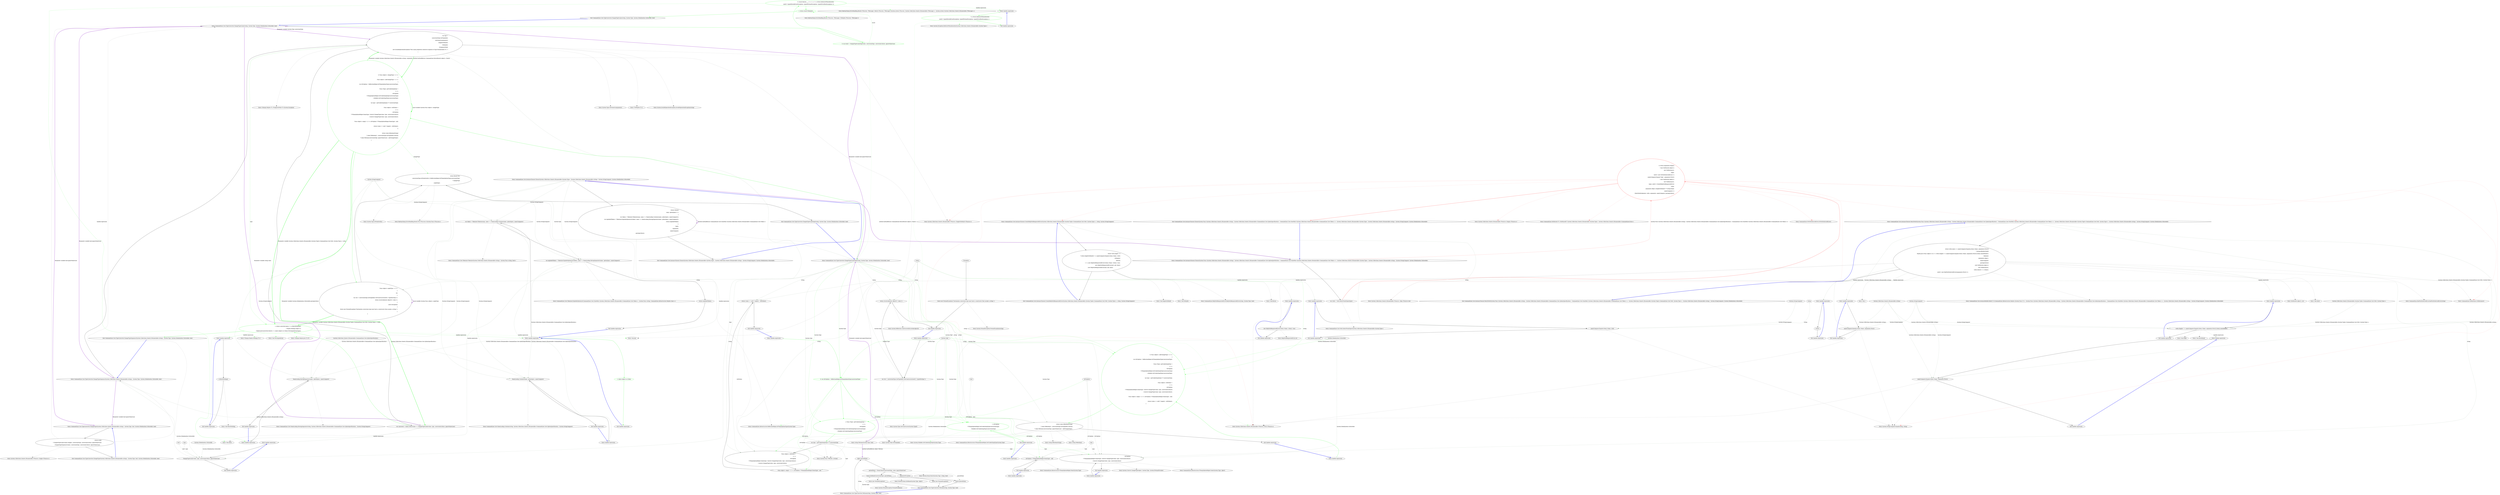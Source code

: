 digraph  {
n68 [label="System.StringComparer", span=""];
n69 [label="System.Collections.Generic.IEnumerable<CommandLine.Core.OptionSpecification>", span=""];
n70 [label="System.Collections.Generic.IEnumerable<string>", span=""];
n71 [label="System.StringComparer", span=""];
n72 [label="System.Collections.Generic.IEnumerable<System.Tuple<CommandLine.Core.Verb, System.Type>>", span=""];
n73 [label=string, span=""];
n74 [label="System.StringComparer", span=""];
n0 [cluster="CommandLine.Core.InstanceChooser.Choose(System.Collections.Generic.IEnumerable<System.Type>, System.Collections.Generic.IEnumerable<string>, System.StringComparer, System.Globalization.CultureInfo)", label="Entry CommandLine.Core.InstanceChooser.Choose(System.Collections.Generic.IEnumerable<System.Type>, System.Collections.Generic.IEnumerable<string>, System.StringComparer, System.Globalization.CultureInfo)", span="12-12"];
n1 [cluster="CommandLine.Core.InstanceChooser.Choose(System.Collections.Generic.IEnumerable<System.Type>, System.Collections.Generic.IEnumerable<string>, System.StringComparer, System.Globalization.CultureInfo)", label="return Choose(\r\n                (args, optionSpecs) =>\r\n                    {\r\n                        var tokens = Tokenizer.Tokenize(args, name => NameLookup.Contains(name, optionSpecs, nameComparer));\r\n                        var explodedTokens = Tokenizer.ExplodeOptionList(tokens, name => NameLookup.HavingSeparator(name, optionSpecs, nameComparer));\r\n                        return explodedTokens;\r\n                    },\r\n                types,\r\n                arguments,\r\n                nameComparer,\r\n                parsingCulture);", span="18-28"];
n5 [cluster="lambda expression", label="var tokens = Tokenizer.Tokenize(args, name => NameLookup.Contains(name, optionSpecs, nameComparer))", span="21-21"];
n12 [cluster="lambda expression", label="NameLookup.Contains(name, optionSpecs, nameComparer)", span="21-21"];
n6 [cluster="lambda expression", label="var explodedTokens = Tokenizer.ExplodeOptionList(tokens, name => NameLookup.HavingSeparator(name, optionSpecs, nameComparer))", span="22-22"];
n16 [cluster="lambda expression", label="NameLookup.HavingSeparator(name, optionSpecs, nameComparer)", span="22-22"];
n2 [cluster="CommandLine.Core.InstanceChooser.Choose(System.Collections.Generic.IEnumerable<System.Type>, System.Collections.Generic.IEnumerable<string>, System.StringComparer, System.Globalization.CultureInfo)", label="Exit CommandLine.Core.InstanceChooser.Choose(System.Collections.Generic.IEnumerable<System.Type>, System.Collections.Generic.IEnumerable<string>, System.StringComparer, System.Globalization.CultureInfo)", span="12-12"];
n3 [cluster="CommandLine.Core.InstanceChooser.Choose(System.Func<System.Collections.Generic.IEnumerable<string>, System.Collections.Generic.IEnumerable<CommandLine.Core.OptionSpecification>, CommandLine.Core.StatePair<System.Collections.Generic.IEnumerable<CommandLine.Core.Token>>>, System.Collections.Generic.IEnumerable<System.Type>, System.Collections.Generic.IEnumerable<string>, System.StringComparer, System.Globalization.CultureInfo)", label="Entry CommandLine.Core.InstanceChooser.Choose(System.Func<System.Collections.Generic.IEnumerable<string>, System.Collections.Generic.IEnumerable<CommandLine.Core.OptionSpecification>, CommandLine.Core.StatePair<System.Collections.Generic.IEnumerable<CommandLine.Core.Token>>>, System.Collections.Generic.IEnumerable<System.Type>, System.Collections.Generic.IEnumerable<string>, System.StringComparer, System.Globalization.CultureInfo)", span="31-31"];
n4 [cluster="lambda expression", label="Entry lambda expression", span="19-24"];
n9 [cluster="CommandLine.Core.Tokenizer.Tokenize(System.Collections.Generic.IEnumerable<string>, System.Func<string, bool>)", label="Entry CommandLine.Core.Tokenizer.Tokenize(System.Collections.Generic.IEnumerable<string>, System.Func<string, bool>)", span="11-11"];
n11 [cluster="lambda expression", label="Entry lambda expression", span="21-21"];
n7 [cluster="lambda expression", label="return explodedTokens;", span="23-23"];
n10 [cluster="CommandLine.Core.Tokenizer.ExplodeOptionList(CommandLine.Core.StatePair<System.Collections.Generic.IEnumerable<CommandLine.Core.Token>>, System.Func<string, CommandLine.Infrastructure.Maybe<char>>)", label="Entry CommandLine.Core.Tokenizer.ExplodeOptionList(CommandLine.Core.StatePair<System.Collections.Generic.IEnumerable<CommandLine.Core.Token>>, System.Func<string, CommandLine.Infrastructure.Maybe<char>>)", span="44-44"];
n15 [cluster="lambda expression", label="Entry lambda expression", span="22-22"];
n8 [cluster="lambda expression", label="Exit lambda expression", span="19-24"];
n13 [cluster="lambda expression", label="Exit lambda expression", span="21-21"];
n14 [cluster="CommandLine.Core.NameLookup.Contains(string, System.Collections.Generic.IEnumerable<CommandLine.Core.OptionSpecification>, System.StringComparer)", label="Entry CommandLine.Core.NameLookup.Contains(string, System.Collections.Generic.IEnumerable<CommandLine.Core.OptionSpecification>, System.StringComparer)", span="11-11"];
n17 [cluster="lambda expression", label="Exit lambda expression", span="22-22"];
n18 [cluster="CommandLine.Core.NameLookup.HavingSeparator(string, System.Collections.Generic.IEnumerable<CommandLine.Core.OptionSpecification>, System.StringComparer)", label="Entry CommandLine.Core.NameLookup.HavingSeparator(string, System.Collections.Generic.IEnumerable<CommandLine.Core.OptionSpecification>, System.StringComparer)", span="16-16"];
n19 [cluster="CommandLine.Core.InstanceChooser.Choose(System.Func<System.Collections.Generic.IEnumerable<string>, System.Collections.Generic.IEnumerable<CommandLine.Core.OptionSpecification>, CommandLine.Core.StatePair<System.Collections.Generic.IEnumerable<CommandLine.Core.Token>>>, System.Collections.Generic.IEnumerable<System.Type>, System.Collections.Generic.IEnumerable<string>, System.StringComparer, System.Globalization.CultureInfo)", label="var verbs = Verb.SelectFromTypes(types)", span="38-38"];
n20 [cluster="CommandLine.Core.InstanceChooser.Choose(System.Func<System.Collections.Generic.IEnumerable<string>, System.Collections.Generic.IEnumerable<CommandLine.Core.OptionSpecification>, CommandLine.Core.StatePair<System.Collections.Generic.IEnumerable<CommandLine.Core.Token>>>, System.Collections.Generic.IEnumerable<System.Type>, System.Collections.Generic.IEnumerable<string>, System.StringComparer, System.Globalization.CultureInfo)", color=red, community=1, label="0: return arguments.Empty()\r\n                ? new NotParsed<object>(\r\n                    new NullInstance(),\r\n                    types,\r\n                    new[] { new NoVerbSelectedError() })\r\n                : nameComparer.Equals(''help'', arguments.First())\r\n                   ? new NotParsed<object>(\r\n                       new NullInstance(),\r\n                       types, new[] { CreateHelpVerbRequestedError(\r\n                                        verbs,\r\n                                        arguments.Skip(1).SingleOrDefault() ?? string.Empty,\r\n                                        nameComparer) })\r\n                   : MatchVerb(tokenizer, verbs, arguments, nameComparer, parsingCulture);", span="40-52"];
n22 [cluster="CommandLine.Core.Verb.SelectFromTypes(System.Collections.Generic.IEnumerable<System.Type>)", label="Entry CommandLine.Core.Verb.SelectFromTypes(System.Collections.Generic.IEnumerable<System.Type>)", span="40-40"];
n21 [cluster="CommandLine.Core.InstanceChooser.Choose(System.Func<System.Collections.Generic.IEnumerable<string>, System.Collections.Generic.IEnumerable<CommandLine.Core.OptionSpecification>, CommandLine.Core.StatePair<System.Collections.Generic.IEnumerable<CommandLine.Core.Token>>>, System.Collections.Generic.IEnumerable<System.Type>, System.Collections.Generic.IEnumerable<string>, System.StringComparer, System.Globalization.CultureInfo)", label="Exit CommandLine.Core.InstanceChooser.Choose(System.Func<System.Collections.Generic.IEnumerable<string>, System.Collections.Generic.IEnumerable<CommandLine.Core.OptionSpecification>, CommandLine.Core.StatePair<System.Collections.Generic.IEnumerable<CommandLine.Core.Token>>>, System.Collections.Generic.IEnumerable<System.Type>, System.Collections.Generic.IEnumerable<string>, System.StringComparer, System.Globalization.CultureInfo)", span="31-31"];
n23 [cluster="System.Collections.Generic.IEnumerable<TSource>.Empty<TSource>()", label="Entry System.Collections.Generic.IEnumerable<TSource>.Empty<TSource>()", span="62-62"];
n24 [cluster="CommandLine.NotParsed<T>.NotParsed(T, System.Collections.Generic.IEnumerable<System.Type>, System.Collections.Generic.IEnumerable<CommandLine.Error>)", label="Entry CommandLine.NotParsed<T>.NotParsed(T, System.Collections.Generic.IEnumerable<System.Type>, System.Collections.Generic.IEnumerable<CommandLine.Error>)", span="136-136"];
n25 [cluster="CommandLine.NullInstance.NullInstance()", label="Entry CommandLine.NullInstance.NullInstance()", span="9-9"];
n26 [cluster="CommandLine.NoVerbSelectedError.NoVerbSelectedError()", label="Entry CommandLine.NoVerbSelectedError.NoVerbSelectedError()", span="410-410"];
n27 [cluster="System.Collections.Generic.IEnumerable<TSource>.First<TSource>()", label="Entry System.Collections.Generic.IEnumerable<TSource>.First<TSource>()", span="0-0"];
n28 [cluster="System.StringComparer.Equals(string, string)", label="Entry System.StringComparer.Equals(string, string)", span="0-0"];
n29 [cluster="System.Collections.Generic.IEnumerable<TSource>.Skip<TSource>(int)", label="Entry System.Collections.Generic.IEnumerable<TSource>.Skip<TSource>(int)", span="0-0"];
n30 [cluster="System.Collections.Generic.IEnumerable<TSource>.SingleOrDefault<TSource>()", label="Entry System.Collections.Generic.IEnumerable<TSource>.SingleOrDefault<TSource>()", span="0-0"];
n31 [cluster="CommandLine.Core.InstanceChooser.CreateHelpVerbRequestedError(System.Collections.Generic.IEnumerable<System.Tuple<CommandLine.Core.Verb, System.Type>>, string, System.StringComparer)", label="Entry CommandLine.Core.InstanceChooser.CreateHelpVerbRequestedError(System.Collections.Generic.IEnumerable<System.Tuple<CommandLine.Core.Verb, System.Type>>, string, System.StringComparer)", span="75-75"];
n32 [cluster="CommandLine.Core.InstanceChooser.MatchVerb(System.Func<System.Collections.Generic.IEnumerable<string>, System.Collections.Generic.IEnumerable<CommandLine.Core.OptionSpecification>, CommandLine.Core.StatePair<System.Collections.Generic.IEnumerable<CommandLine.Core.Token>>>, System.Collections.Generic.IEnumerable<System.Tuple<CommandLine.Core.Verb, System.Type>>, System.Collections.Generic.IEnumerable<string>, System.StringComparer, System.Globalization.CultureInfo)", label="Entry CommandLine.Core.InstanceChooser.MatchVerb(System.Func<System.Collections.Generic.IEnumerable<string>, System.Collections.Generic.IEnumerable<CommandLine.Core.OptionSpecification>, CommandLine.Core.StatePair<System.Collections.Generic.IEnumerable<CommandLine.Core.Token>>>, System.Collections.Generic.IEnumerable<System.Tuple<CommandLine.Core.Verb, System.Type>>, System.Collections.Generic.IEnumerable<string>, System.StringComparer, System.Globalization.CultureInfo)", span="55-55"];
n33 [cluster="CommandLine.Core.InstanceChooser.MatchVerb(System.Func<System.Collections.Generic.IEnumerable<string>, System.Collections.Generic.IEnumerable<CommandLine.Core.OptionSpecification>, CommandLine.Core.StatePair<System.Collections.Generic.IEnumerable<CommandLine.Core.Token>>>, System.Collections.Generic.IEnumerable<System.Tuple<CommandLine.Core.Verb, System.Type>>, System.Collections.Generic.IEnumerable<string>, System.StringComparer, System.Globalization.CultureInfo)", label="return verbs.Any(a => nameComparer.Equals(a.Item1.Name, arguments.First()))\r\n                ? InstanceBuilder.Build(\r\n                    Maybe.Just<Func<object>>(() => verbs.Single(v => nameComparer.Equals(v.Item1.Name, arguments.First())).Item2.AutoDefault()),\r\n                    tokenizer,\r\n                    arguments.Skip(1),\r\n                    nameComparer,\r\n                    parsingCulture)\r\n                : new NotParsed<object>(\r\n                    new NullInstance(),\r\n                    verbs.Select(v => v.Item2),\r\n                    new[] { new BadVerbSelectedError(arguments.First()) });", span="62-72"];
n42 [cluster="lambda expression", label="nameComparer.Equals(a.Item1.Name, arguments.First())", span="62-62"];
n45 [cluster="lambda expression", label="verbs.Single(v => nameComparer.Equals(v.Item1.Name, arguments.First())).Item2.AutoDefault()", span="64-64"];
n50 [cluster="lambda expression", label="nameComparer.Equals(v.Item1.Name, arguments.First())", span="64-64"];
n34 [cluster="CommandLine.Core.InstanceChooser.MatchVerb(System.Func<System.Collections.Generic.IEnumerable<string>, System.Collections.Generic.IEnumerable<CommandLine.Core.OptionSpecification>, CommandLine.Core.StatePair<System.Collections.Generic.IEnumerable<CommandLine.Core.Token>>>, System.Collections.Generic.IEnumerable<System.Tuple<CommandLine.Core.Verb, System.Type>>, System.Collections.Generic.IEnumerable<string>, System.StringComparer, System.Globalization.CultureInfo)", label="Exit CommandLine.Core.InstanceChooser.MatchVerb(System.Func<System.Collections.Generic.IEnumerable<string>, System.Collections.Generic.IEnumerable<CommandLine.Core.OptionSpecification>, CommandLine.Core.StatePair<System.Collections.Generic.IEnumerable<CommandLine.Core.Token>>>, System.Collections.Generic.IEnumerable<System.Tuple<CommandLine.Core.Verb, System.Type>>, System.Collections.Generic.IEnumerable<string>, System.StringComparer, System.Globalization.CultureInfo)", span="55-55"];
n35 [cluster="Unk.Any", label="Entry Unk.Any", span=""];
n36 [cluster="Unk.>", label="Entry Unk.>", span=""];
n37 [cluster="CommandLine.Core.InstanceBuilder.Build<T>(CommandLine.Infrastructure.Maybe<System.Func<T>>, System.Func<System.Collections.Generic.IEnumerable<string>, System.Collections.Generic.IEnumerable<CommandLine.Core.OptionSpecification>, CommandLine.Core.StatePair<System.Collections.Generic.IEnumerable<CommandLine.Core.Token>>>, System.Collections.Generic.IEnumerable<string>, System.StringComparer, System.Globalization.CultureInfo)", label="Entry CommandLine.Core.InstanceBuilder.Build<T>(CommandLine.Infrastructure.Maybe<System.Func<T>>, System.Func<System.Collections.Generic.IEnumerable<string>, System.Collections.Generic.IEnumerable<CommandLine.Core.OptionSpecification>, CommandLine.Core.StatePair<System.Collections.Generic.IEnumerable<CommandLine.Core.Token>>>, System.Collections.Generic.IEnumerable<string>, System.StringComparer, System.Globalization.CultureInfo)", span="34-34"];
n38 [cluster="NotParsed<object>.cstr", label="Entry NotParsed<object>.cstr", span=""];
n39 [cluster="Unk.Select", label="Entry Unk.Select", span=""];
n40 [cluster="CommandLine.BadVerbSelectedError.BadVerbSelectedError(string)", label="Entry CommandLine.BadVerbSelectedError.BadVerbSelectedError(string)", span="346-346"];
n41 [cluster="lambda expression", label="Entry lambda expression", span="62-62"];
n44 [cluster="lambda expression", label="Entry lambda expression", span="64-64"];
n52 [cluster="lambda expression", label="Entry lambda expression", span="71-71"];
n43 [cluster="lambda expression", label="Exit lambda expression", span="62-62"];
n46 [cluster="lambda expression", label="Exit lambda expression", span="64-64"];
n47 [cluster="Unk.Single", label="Entry Unk.Single", span=""];
n48 [cluster="Unk.AutoDefault", label="Entry Unk.AutoDefault", span=""];
n49 [cluster="lambda expression", label="Entry lambda expression", span="64-64"];
n51 [cluster="lambda expression", label="Exit lambda expression", span="64-64"];
n53 [cluster="lambda expression", label="v.Item2", span="71-71"];
n54 [cluster="lambda expression", label="Exit lambda expression", span="71-71"];
n55 [cluster="CommandLine.Core.InstanceChooser.CreateHelpVerbRequestedError(System.Collections.Generic.IEnumerable<System.Tuple<CommandLine.Core.Verb, System.Type>>, string, System.StringComparer)", label="return verb.Length > 0\r\n                      ? verbs.SingleOrDefault(v => nameComparer.Equals(v.Item1.Name, verb))\r\n                             .ToMaybe()\r\n                             .Return(\r\n                                 v => new HelpVerbRequestedError(v.Item1.Name, v.Item2, true),\r\n                                 new HelpVerbRequestedError(null, null, false))\r\n                      : new HelpVerbRequestedError(null, null, false);", span="80-86"];
n62 [cluster="lambda expression", label="nameComparer.Equals(v.Item1.Name, verb)", span="81-81"];
n56 [cluster="CommandLine.Core.InstanceChooser.CreateHelpVerbRequestedError(System.Collections.Generic.IEnumerable<System.Tuple<CommandLine.Core.Verb, System.Type>>, string, System.StringComparer)", label="Exit CommandLine.Core.InstanceChooser.CreateHelpVerbRequestedError(System.Collections.Generic.IEnumerable<System.Tuple<CommandLine.Core.Verb, System.Type>>, string, System.StringComparer)", span="75-75"];
n57 [cluster="Unk.SingleOrDefault", label="Entry Unk.SingleOrDefault", span=""];
n58 [cluster="Unk.ToMaybe", label="Entry Unk.ToMaybe", span=""];
n59 [cluster="CommandLine.HelpVerbRequestedError.HelpVerbRequestedError(string, System.Type, bool)", label="Entry CommandLine.HelpVerbRequestedError.HelpVerbRequestedError(string, System.Type, bool)", span="372-372"];
n60 [cluster="Unk.Return", label="Entry Unk.Return", span=""];
n61 [cluster="lambda expression", label="Entry lambda expression", span="81-81"];
n64 [cluster="lambda expression", label="Entry lambda expression", span="84-84"];
n63 [cluster="lambda expression", label="Exit lambda expression", span="81-81"];
n65 [cluster="lambda expression", label="new HelpVerbRequestedError(v.Item1.Name, v.Item2, true)", span="84-84"];
n66 [cluster="lambda expression", label="Exit lambda expression", span="84-84"];
n67 [cluster="HelpVerbRequestedError.cstr", label="Entry HelpVerbRequestedError.cstr", span=""];
d8 [cluster="CommandLine.Core.TypeConverter.ChangeTypeSequence(System.Collections.Generic.IEnumerable<string>, System.Type, System.Globalization.CultureInfo, bool)", color=green, community=0, label="1: return converted.Any(a => a.MatchNothing())\r\n                ? Maybe.Nothing<object>()\r\n                : Maybe.Just(converted.Select(c => ((Just<object>)c).Value).ToUntypedArray(type));", span="38-40"];
d6 [cluster="CommandLine.Core.TypeConverter.ChangeTypeSequence(System.Collections.Generic.IEnumerable<string>, System.Type, System.Globalization.CultureInfo, bool)", label="var type =\r\n                conversionType.GetTypeInfo()\r\n                              .GetGenericArguments()\r\n                              .SingleOrDefault()\r\n                              .ToMaybe()\r\n                              .FromJustOrFail(\r\n                                  new InvalidOperationException(''Non scalar properties should be sequence of type IEnumerable<T>.'')\r\n                    )", span="27-34"];
d7 [cluster="CommandLine.Core.TypeConverter.ChangeTypeSequence(System.Collections.Generic.IEnumerable<string>, System.Type, System.Globalization.CultureInfo, bool)", label="var converted = values.Select(value => ChangeTypeScalar(value, type, conversionCulture, ignoreValueCase))", span="36-36"];
d45 [cluster="CommandLine.Core.TypeConverter.ChangeTypeScalarImpl(string, System.Type, System.Globalization.CultureInfo, bool)", color=green, community=0, label="0: Func<object> changeType = () =>\r\n            {\r\n                Func<object> safeChangeType = () =>\r\n                {\r\n                    var isFsOption = ReflectionHelper.IsFSharpOptionType(conversionType);\r\n\r\n                    Func<Type> getUnderlyingType =\r\n                        () =>\r\n                            isFsOption\r\n                                ? FSharpOptionHelper.GetUnderlyingType(conversionType)\r\n                                : Nullable.GetUnderlyingType(conversionType);\r\n\r\n                    var type = getUnderlyingType() ?? conversionType;\r\n\r\n                    Func<object> withValue =\r\n                        () =>\r\n                            isFsOption\r\n                                ? FSharpOptionHelper.Some(type, Convert.ChangeType(value, type, conversionCulture))\r\n                                : Convert.ChangeType(value, type, conversionCulture);\r\n\r\n                    Func<object> empty = () => isFsOption ? FSharpOptionHelper.None(type) : null;\r\n\r\n                    return (value == null) ? empty() : withValue();\r\n                };\r\n\r\n                return value.IsBooleanString()\r\n                    ? value.ToBoolean() : conversionType.GetTypeInfo().IsEnum\r\n                        ? value.ToEnum(conversionType, ignoreValueCase) : safeChangeType();\r\n            }", span="53-81"];
d46 [cluster="CommandLine.Core.TypeConverter.ChangeTypeScalarImpl(string, System.Type, System.Globalization.CultureInfo, bool)", label="Func<object> makeType = () =>\r\n            {\r\n                try\r\n                {\r\n                    var ctor = conversionType.GetTypeInfo().GetConstructor(new[] { typeof(string) });\r\n                    return ctor.Invoke(new object[] { value });\r\n                }\r\n                catch (Exception)\r\n                {\r\n                    throw new FormatException(''Destination conversion type must have a constructor that accepts a string.'');\r\n                }\r\n            }", span="83-94"];
d9 [cluster="CommandLine.Core.TypeConverter.ChangeTypeSequence(System.Collections.Generic.IEnumerable<string>, System.Type, System.Globalization.CultureInfo, bool)", label="Exit CommandLine.Core.TypeConverter.ChangeTypeSequence(System.Collections.Generic.IEnumerable<string>, System.Type, System.Globalization.CultureInfo, bool)", span="25-25"];
d18 [cluster="CSharpx.Maybe.Nothing<T>()", label="Entry CSharpx.Maybe.Nothing<T>()", span="116-116"];
d16 [cluster="Unk.Select", label="Entry Unk.Select", span=""];
d19 [cluster="Unk.ToUntypedArray", label="Entry Unk.ToUntypedArray", span=""];
d20 [cluster="CSharpx.Maybe.Just<T>(T)", label="Entry CSharpx.Maybe.Just<T>(T)", span="124-124"];
d24 [cluster="lambda expression", label="Entry lambda expression", span="38-38"];
d29 [cluster="lambda expression", color=green, community=0, label="1: ((Just<object>)c).Value", span="40-40"];
d30 [cluster="lambda expression", label="Exit lambda expression", span="40-40"];
d31 [cluster="CommandLine.Core.TypeConverter.ChangeTypeScalar(string, System.Type, System.Globalization.CultureInfo, bool)", color=green, community=0, label="0: var result = ChangeTypeScalarImpl(value, conversionType, conversionCulture, ignoreValueCase)", span="45-45"];
d4 [cluster="CommandLine.Core.TypeConverter.ChangeTypeScalar(string, System.Type, System.Globalization.CultureInfo, bool)", label="Entry CommandLine.Core.TypeConverter.ChangeTypeScalar(string, System.Type, System.Globalization.CultureInfo, bool)", span="43-43"];
d32 [cluster="CommandLine.Core.TypeConverter.ChangeTypeScalar(string, System.Type, System.Globalization.CultureInfo, bool)", color=green, community=0, label="0: result.Match((_,__) => { }, e => e.First().RethrowWhenAbsentIn(\r\n                new[] { typeof(InvalidCastException), typeof(FormatException), typeof(OverflowException) }))", span="46-47"];
d35 [cluster="CommandLine.Core.TypeConverter.ChangeTypeScalarImpl(string, System.Type, System.Globalization.CultureInfo, bool)", label="Entry CommandLine.Core.TypeConverter.ChangeTypeScalarImpl(string, System.Type, System.Globalization.CultureInfo, bool)", span="51-51"];
d33 [cluster="CommandLine.Core.TypeConverter.ChangeTypeScalar(string, System.Type, System.Globalization.CultureInfo, bool)", color=green, community=0, label="1: return result.ToMaybe();", span="48-48"];
d36 [cluster="RailwaySharp.ErrorHandling.Result<TSuccess, TMessage>.Match<TSuccess, TMessage>(System.Action<TSuccess, System.Collections.Generic.IEnumerable<TMessage>>, System.Action<System.Collections.Generic.IEnumerable<TMessage>>)", label="Entry RailwaySharp.ErrorHandling.Result<TSuccess, TMessage>.Match<TSuccess, TMessage>(System.Action<TSuccess, System.Collections.Generic.IEnumerable<TMessage>>, System.Action<System.Collections.Generic.IEnumerable<TMessage>>)", span="495-495"];
d40 [cluster="lambda expression", label="Entry lambda expression", span="46-47"];
d34 [cluster="CommandLine.Core.TypeConverter.ChangeTypeScalar(string, System.Type, System.Globalization.CultureInfo, bool)", label="Exit CommandLine.Core.TypeConverter.ChangeTypeScalar(string, System.Type, System.Globalization.CultureInfo, bool)", span="43-43"];
d37 [cluster="RailwaySharp.ErrorHandling.Result<TSuccess, TMessage>.ToMaybe<TSuccess, TMessage>()", label="Entry RailwaySharp.ErrorHandling.Result<TSuccess, TMessage>.ToMaybe<TSuccess, TMessage>()", span="25-25"];
d41 [cluster="lambda expression", color=green, community=0, label="0: e.First().RethrowWhenAbsentIn(\r\n                new[] { typeof(InvalidCastException), typeof(FormatException), typeof(OverflowException) })", span="46-47"];
d42 [cluster="lambda expression", label="Exit lambda expression", span="46-47"];
d44 [cluster="System.Exception.RethrowWhenAbsentIn(System.Collections.Generic.IEnumerable<System.Type>)", label="Entry System.Exception.RethrowWhenAbsentIn(System.Collections.Generic.IEnumerable<System.Type>)", span="11-11"];
d47 [cluster="CommandLine.Core.TypeConverter.ChangeTypeScalarImpl(string, System.Type, System.Globalization.CultureInfo, bool)", label="return Result.Try(\r\n                conversionType.IsPrimitiveEx() || ReflectionHelper.IsFSharpOptionType(conversionType)\r\n                    ? changeType\r\n                    : makeType);", span="96-99"];
d53 [cluster="lambda expression", color=green, community=0, label="0: Func<object> safeChangeType = () =>\r\n                {\r\n                    var isFsOption = ReflectionHelper.IsFSharpOptionType(conversionType);\r\n\r\n                    Func<Type> getUnderlyingType =\r\n                        () =>\r\n                            isFsOption\r\n                                ? FSharpOptionHelper.GetUnderlyingType(conversionType)\r\n                                : Nullable.GetUnderlyingType(conversionType);\r\n\r\n                    var type = getUnderlyingType() ?? conversionType;\r\n\r\n                    Func<object> withValue =\r\n                        () =>\r\n                            isFsOption\r\n                                ? FSharpOptionHelper.Some(type, Convert.ChangeType(value, type, conversionCulture))\r\n                                : Convert.ChangeType(value, type, conversionCulture);\r\n\r\n                    Func<object> empty = () => isFsOption ? FSharpOptionHelper.None(type) : null;\r\n\r\n                    return (value == null) ? empty() : withValue();\r\n                }", span="55-76"];
d106 [label=string, span=""];
d107 [label="System.Type", span=""];
d108 [label="System.Globalization.CultureInfo", span=""];
d52 [cluster="lambda expression", label="Entry lambda expression", span="53-81"];
d54 [cluster="lambda expression", label="return value.IsBooleanString()\r\n                    ? value.ToBoolean() : conversionType.GetTypeInfo().IsEnum\r\n                        ? value.ToEnum(conversionType, ignoreValueCase) : safeChangeType();", span="78-80"];
d61 [cluster="lambda expression", color=green, community=0, label="0: var isFsOption = ReflectionHelper.IsFSharpOptionType(conversionType)", span="57-57"];
d60 [cluster="lambda expression", label="Entry lambda expression", span="55-76"];
d62 [cluster="lambda expression", color=green, community=0, label="1: Func<Type> getUnderlyingType =\r\n                        () =>\r\n                            isFsOption\r\n                                ? FSharpOptionHelper.GetUnderlyingType(conversionType)\r\n                                : Nullable.GetUnderlyingType(conversionType)", span="59-63"];
d50 [cluster="CommandLine.Infrastructure.ReflectionHelper.IsFSharpOptionType(System.Type)", label="Entry CommandLine.Infrastructure.ReflectionHelper.IsFSharpOptionType(System.Type)", span="40-40"];
d69 [cluster="lambda expression", color=green, community=0, label="1: isFsOption\r\n                                ? FSharpOptionHelper.GetUnderlyingType(conversionType)\r\n                                : Nullable.GetUnderlyingType(conversionType)", span="61-63"];
d64 [cluster="lambda expression", label="Func<object> withValue =\r\n                        () =>\r\n                            isFsOption\r\n                                ? FSharpOptionHelper.Some(type, Convert.ChangeType(value, type, conversionCulture))\r\n                                : Convert.ChangeType(value, type, conversionCulture)", span="67-71"];
d74 [cluster="lambda expression", label="isFsOption\r\n                                ? FSharpOptionHelper.Some(type, Convert.ChangeType(value, type, conversionCulture))\r\n                                : Convert.ChangeType(value, type, conversionCulture)", span="69-71"];
d65 [cluster="lambda expression", label="Func<object> empty = () => isFsOption ? FSharpOptionHelper.None(type) : null", span="73-73"];
d79 [cluster="lambda expression", label="isFsOption ? FSharpOptionHelper.None(type) : null", span="73-73"];
d63 [cluster="lambda expression", label="var type = getUnderlyingType() ?? conversionType", span="65-65"];
d110 [label=isFsOption, span=""];
d68 [cluster="lambda expression", label="Entry lambda expression", span="60-63"];
d70 [cluster="lambda expression", label="Exit lambda expression", span="60-63"];
d71 [cluster="CommandLine.Infrastructure.FSharpOptionHelper.GetUnderlyingType(System.Type)", label="Entry CommandLine.Infrastructure.FSharpOptionHelper.GetUnderlyingType(System.Type)", span="11-11"];
d72 [cluster="System.Nullable.GetUnderlyingType(System.Type)", label="Entry System.Nullable.GetUnderlyingType(System.Type)", span="0-0"];
d5 [cluster="CommandLine.Core.TypeConverter.ChangeTypeSequence(System.Collections.Generic.IEnumerable<string>, System.Type, System.Globalization.CultureInfo, bool)", label="Entry CommandLine.Core.TypeConverter.ChangeTypeSequence(System.Collections.Generic.IEnumerable<string>, System.Type, System.Globalization.CultureInfo, bool)", span="25-25"];
d10 [cluster="System.Type.GetTypeInfo()", label="Entry System.Type.GetTypeInfo()", span="245-245"];
d11 [cluster="System.Type.GetGenericArguments()", label="Entry System.Type.GetGenericArguments()", span="0-0"];
d13 [cluster="T.ToMaybe<T>()", label="Entry T.ToMaybe<T>()", span="249-249"];
d14 [cluster="System.InvalidOperationException.InvalidOperationException(string)", label="Entry System.InvalidOperationException.InvalidOperationException(string)", span="0-0"];
d15 [cluster="CSharpx.Maybe<T>.FromJustOrFail<T>(System.Exception)", label="Entry CSharpx.Maybe<T>.FromJustOrFail<T>(System.Exception)", span="355-355"];
d22 [cluster="lambda expression", label="ChangeTypeScalar(value, type, conversionCulture, ignoreValueCase)", span="36-36"];
d21 [cluster="lambda expression", label="Entry lambda expression", span="36-36"];
d26 [cluster="lambda expression", label="Exit lambda expression", span="38-38"];
d25 [cluster="lambda expression", label="a.MatchNothing()", span="38-38"];
d1 [cluster="CommandLine.Core.TypeConverter.ChangeType(System.Collections.Generic.IEnumerable<string>, System.Type, bool, System.Globalization.CultureInfo, bool)", label="return scalar\r\n                ? ChangeTypeScalar(values.Single(), conversionType, conversionCulture, ignoreValueCase)\r\n                : ChangeTypeSequence(values, conversionType, conversionCulture, ignoreValueCase);", span="20-22"];
d0 [cluster="CommandLine.Core.TypeConverter.ChangeType(System.Collections.Generic.IEnumerable<string>, System.Type, bool, System.Globalization.CultureInfo, bool)", label="Entry CommandLine.Core.TypeConverter.ChangeType(System.Collections.Generic.IEnumerable<string>, System.Type, bool, System.Globalization.CultureInfo, bool)", span="18-18"];
d48 [cluster="CommandLine.Core.TypeConverter.ChangeTypeScalarImpl(string, System.Type, System.Globalization.CultureInfo, bool)", label="Exit CommandLine.Core.TypeConverter.ChangeTypeScalarImpl(string, System.Type, System.Globalization.CultureInfo, bool)", span="51-51"];
d58 [cluster="string.ToEnum(System.Type, bool)", label="Entry string.ToEnum(System.Type, bool)", span="102-102"];
d66 [cluster="lambda expression", label="return (value == null) ? empty() : withValue();", span="75-75"];
d83 [cluster="lambda expression", label="var ctor = conversionType.GetTypeInfo().GetConstructor(new[] { typeof(string) })", span="87-87"];
d84 [cluster="lambda expression", label="return ctor.Invoke(new object[] { value });", span="88-88"];
d49 [cluster="System.Type.IsPrimitiveEx()", label="Entry System.Type.IsPrimitiveEx()", span="228-228"];
d51 [cluster="RailwaySharp.ErrorHandling.Result.Try<TSuccess>(System.Func<TSuccess>)", label="Entry RailwaySharp.ErrorHandling.Result.Try<TSuccess>(System.Func<TSuccess>)", span="210-210"];
d55 [cluster="lambda expression", label="Exit lambda expression", span="53-81"];
d109 [label=bool, span=""];
d56 [cluster="string.IsBooleanString()", label="Entry string.IsBooleanString()", span="65-65"];
d57 [cluster="string.ToBoolean()", label="Entry string.ToBoolean()", span="71-71"];
d59 [cluster="System.Func<TResult>.Invoke()", label="Entry System.Func<TResult>.Invoke()", span="0-0"];
d67 [cluster="lambda expression", label="Exit lambda expression", span="55-76"];
d111 [label=type, span=""];
d73 [cluster="lambda expression", label="Entry lambda expression", span="68-71"];
d75 [cluster="lambda expression", label="Exit lambda expression", span="68-71"];
d76 [cluster="System.Convert.ChangeType(object, System.Type, System.IFormatProvider)", label="Entry System.Convert.ChangeType(object, System.Type, System.IFormatProvider)", span="0-0"];
d77 [cluster="CommandLine.Infrastructure.FSharpOptionHelper.Some(System.Type, object)", label="Entry CommandLine.Infrastructure.FSharpOptionHelper.Some(System.Type, object)", span="20-20"];
d78 [cluster="lambda expression", label="Entry lambda expression", span="73-73"];
d80 [cluster="lambda expression", label="Exit lambda expression", span="73-73"];
d81 [cluster="CommandLine.Infrastructure.FSharpOptionHelper.None(System.Type)", label="Entry CommandLine.Infrastructure.FSharpOptionHelper.None(System.Type)", span="28-28"];
d103 [label="System.Globalization.CultureInfo", span=""];
d104 [label=bool, span=""];
d105 [label=type, span=""];
d23 [cluster="lambda expression", label="Exit lambda expression", span="36-36"];
d27 [cluster="Unk.MatchNothing", label="Entry Unk.MatchNothing", span=""];
d2 [cluster="CommandLine.Core.TypeConverter.ChangeType(System.Collections.Generic.IEnumerable<string>, System.Type, bool, System.Globalization.CultureInfo, bool)", label="Exit CommandLine.Core.TypeConverter.ChangeType(System.Collections.Generic.IEnumerable<string>, System.Type, bool, System.Globalization.CultureInfo, bool)", span="18-18"];
d3 [cluster="System.Collections.Generic.IEnumerable<TSource>.Single<TSource>()", label="Entry System.Collections.Generic.IEnumerable<TSource>.Single<TSource>()", span="0-0"];
d92 [cluster="CommandLine.Core.TypeConverter.ToEnum(string, System.Type, bool)", label="object parsedValue", span="104-104"];
d82 [cluster="lambda expression", label="Entry lambda expression", span="83-94"];
d88 [cluster="System.Type.GetConstructor(System.Type[])", label="Entry System.Type.GetConstructor(System.Type[])", span="0-0"];
d87 [cluster="lambda expression", label="Exit lambda expression", span="83-94"];
d89 [cluster="System.Reflection.ConstructorInfo.Invoke(object[])", label="Entry System.Reflection.ConstructorInfo.Invoke(object[])", span="0-0"];
d91 [cluster="CommandLine.Core.TypeConverter.ToEnum(string, System.Type, bool)", label="Entry CommandLine.Core.TypeConverter.ToEnum(string, System.Type, bool)", span="102-102"];
d93 [cluster="CommandLine.Core.TypeConverter.ToEnum(string, System.Type, bool)", label="parsedValue = Enum.Parse(conversionType, value, ignoreValueCase)", span="107-107"];
d86 [cluster="lambda expression", label="throw new FormatException(''Destination conversion type must have a constructor that accepts a string.'');", span="92-92"];
d99 [cluster="CommandLine.Core.TypeConverter.ToEnum(string, System.Type, bool)", label="Exit CommandLine.Core.TypeConverter.ToEnum(string, System.Type, bool)", span="102-102"];
d96 [cluster="CommandLine.Core.TypeConverter.ToEnum(string, System.Type, bool)", label="Enum.IsDefined(conversionType, parsedValue)", span="113-113"];
d94 [cluster="CommandLine.Core.TypeConverter.ToEnum(string, System.Type, bool)", label=ArgumentException, span="109-109"];
d100 [cluster="System.Enum.Parse(System.Type, string, bool)", label="Entry System.Enum.Parse(System.Type, string, bool)", span="0-0"];
d97 [cluster="CommandLine.Core.TypeConverter.ToEnum(string, System.Type, bool)", label="return parsedValue;", span="115-115"];
d85 [cluster="lambda expression", label=Exception, span="90-90"];
d90 [cluster="System.FormatException.FormatException(string)", label="Entry System.FormatException.FormatException(string)", span="0-0"];
d95 [cluster="CommandLine.Core.TypeConverter.ToEnum(string, System.Type, bool)", label="throw new FormatException();", span="111-111"];
d98 [cluster="CommandLine.Core.TypeConverter.ToEnum(string, System.Type, bool)", label="throw new FormatException();", span="117-117"];
d102 [cluster="System.Enum.IsDefined(System.Type, object)", label="Entry System.Enum.IsDefined(System.Type, object)", span="0-0"];
d101 [cluster="System.FormatException.FormatException()", label="Entry System.FormatException.FormatException()", span="0-0"];
n68 -> n5  [color=darkseagreen4, key=1, label="System.StringComparer", style=dashed];
n68 -> n12  [color=darkseagreen4, key=1, label="System.StringComparer", style=dashed];
n68 -> n6  [color=darkseagreen4, key=1, label="System.StringComparer", style=dashed];
n68 -> n16  [color=darkseagreen4, key=1, label="System.StringComparer", style=dashed];
n69 -> n12  [color=darkseagreen4, key=1, label="System.Collections.Generic.IEnumerable<CommandLine.Core.OptionSpecification>", style=dashed];
n69 -> n16  [color=darkseagreen4, key=1, label="System.Collections.Generic.IEnumerable<CommandLine.Core.OptionSpecification>", style=dashed];
n70 -> n42  [color=darkseagreen4, key=1, label="System.Collections.Generic.IEnumerable<string>", style=dashed];
n70 -> n45  [color=darkseagreen4, key=1, label="System.Collections.Generic.IEnumerable<string>", style=dashed];
n70 -> n50  [color=darkseagreen4, key=1, label="System.Collections.Generic.IEnumerable<string>", style=dashed];
n71 -> n42  [color=darkseagreen4, key=1, label="System.StringComparer", style=dashed];
n71 -> n45  [color=darkseagreen4, key=1, label="System.StringComparer", style=dashed];
n71 -> n50  [color=darkseagreen4, key=1, label="System.StringComparer", style=dashed];
n72 -> n45  [color=darkseagreen4, key=1, label="System.Collections.Generic.IEnumerable<System.Tuple<CommandLine.Core.Verb, System.Type>>", style=dashed];
n73 -> n62  [color=darkseagreen4, key=1, label=string, style=dashed];
n74 -> n62  [color=darkseagreen4, key=1, label="System.StringComparer", style=dashed];
n0 -> n1  [key=0, style=solid];
n0 -> n5  [color=darkseagreen4, key=1, label="System.StringComparer", style=dashed];
n0 -> n12  [color=darkseagreen4, key=1, label="System.StringComparer", style=dashed];
n0 -> n6  [color=darkseagreen4, key=1, label="System.StringComparer", style=dashed];
n0 -> n16  [color=darkseagreen4, key=1, label="System.StringComparer", style=dashed];
n0 -> n3  [color=darkorchid, key=3, label="method methodReturn CommandLine.ParserResult<object> Choose", style=bold];
n1 -> n2  [key=0, style=solid];
n1 -> n3  [key=2, style=dotted];
n1 -> n4  [color=darkseagreen4, key=1, label="lambda expression", style=dashed];
n1 -> n1  [color=darkorchid, key=3, label="method methodReturn CommandLine.Core.StatePair<System.Collections.Generic.IEnumerable<CommandLine.Core.Token>> ", style=bold];
n5 -> n6  [key=0, style=solid];
n5 -> n9  [key=2, style=dotted];
n5 -> n11  [color=darkseagreen4, key=1, label="lambda expression", style=dashed];
n12 -> n13  [key=0, style=solid];
n12 -> n14  [key=2, style=dotted];
n6 -> n7  [key=0, style=solid];
n6 -> n10  [key=2, style=dotted];
n6 -> n15  [color=darkseagreen4, key=1, label="lambda expression", style=dashed];
n16 -> n17  [key=0, style=solid];
n16 -> n18  [key=2, style=dotted];
n2 -> n0  [color=blue, key=0, style=bold];
n3 -> n19  [key=0, style=solid];
n3 -> n20  [color=red, key=1, label="System.Func<System.Collections.Generic.IEnumerable<string>, System.Collections.Generic.IEnumerable<CommandLine.Core.OptionSpecification>, CommandLine.Core.StatePair<System.Collections.Generic.IEnumerable<CommandLine.Core.Token>>>", style=dashed];
n4 -> n5  [key=0, style=solid];
n4 -> n12  [color=darkseagreen4, key=1, label="System.Collections.Generic.IEnumerable<CommandLine.Core.OptionSpecification>", style=dashed];
n4 -> n6  [color=darkseagreen4, key=1, label="System.Collections.Generic.IEnumerable<CommandLine.Core.OptionSpecification>", style=dashed];
n4 -> n16  [color=darkseagreen4, key=1, label="System.Collections.Generic.IEnumerable<CommandLine.Core.OptionSpecification>", style=dashed];
n4 -> d29  [color=green, key=0, style=solid];
n11 -> n12  [key=0, style=solid];
n7 -> n8  [key=0, style=solid];
n15 -> n16  [key=0, style=solid];
n8 -> n4  [color=blue, key=0, style=bold];
n13 -> n11  [color=blue, key=0, style=bold];
n17 -> n15  [color=blue, key=0, style=bold];
n19 -> n20  [color=red, key=0, style=solid];
n19 -> n22  [key=2, style=dotted];
n20 -> n21  [color=red, key=0, style=solid];
n20 -> n23  [color=red, key=2, style=dotted];
n20 -> n24  [color=red, key=2, style=dotted];
n20 -> n25  [color=red, key=2, style=dotted];
n20 -> n26  [color=red, key=2, style=dotted];
n20 -> n27  [color=red, key=2, style=dotted];
n20 -> n28  [color=red, key=2, style=dotted];
n20 -> n29  [color=red, key=2, style=dotted];
n20 -> n30  [color=red, key=2, style=dotted];
n20 -> n31  [color=red, key=2, style=dotted];
n20 -> n32  [color=red, key=2, style=dotted];
n21 -> n3  [color=blue, key=0, style=bold];
n31 -> n55  [key=0, style=solid];
n31 -> n62  [color=darkseagreen4, key=1, label=string, style=dashed];
n32 -> n33  [key=0, style=solid];
n32 -> n42  [color=darkseagreen4, key=1, label="System.Collections.Generic.IEnumerable<string>", style=dashed];
n32 -> n45  [color=darkseagreen4, key=1, label="System.Collections.Generic.IEnumerable<System.Tuple<CommandLine.Core.Verb, System.Type>>", style=dashed];
n32 -> n50  [color=darkseagreen4, key=1, label="System.Collections.Generic.IEnumerable<string>", style=dashed];
n33 -> n34  [key=0, style=solid];
n33 -> n35  [key=2, style=dotted];
n33 -> n36  [key=2, style=dotted];
n33 -> n29  [key=2, style=dotted];
n33 -> n37  [key=2, style=dotted];
n33 -> n38  [key=2, style=dotted];
n33 -> n25  [key=2, style=dotted];
n33 -> n39  [key=2, style=dotted];
n33 -> n40  [key=2, style=dotted];
n33 -> n27  [key=2, style=dotted];
n33 -> n41  [color=darkseagreen4, key=1, label="lambda expression", style=dashed];
n33 -> n44  [color=darkseagreen4, key=1, label="lambda expression", style=dashed];
n33 -> n52  [color=darkseagreen4, key=1, label="lambda expression", style=dashed];
n42 -> n43  [key=0, style=solid];
n42 -> n27  [key=2, style=dotted];
n42 -> n28  [key=2, style=dotted];
n45 -> n46  [key=0, style=solid];
n45 -> n47  [key=2, style=dotted];
n45 -> n48  [key=2, style=dotted];
n45 -> n49  [color=darkseagreen4, key=1, label="lambda expression", style=dashed];
n50 -> n51  [key=0, style=solid];
n50 -> n27  [key=2, style=dotted];
n50 -> n28  [key=2, style=dotted];
n34 -> n32  [color=blue, key=0, style=bold];
n41 -> n42  [key=0, style=solid];
n44 -> n45  [key=0, style=solid];
n52 -> n53  [key=0, style=solid];
n43 -> n41  [color=blue, key=0, style=bold];
n46 -> n44  [color=blue, key=0, style=bold];
n49 -> n50  [key=0, style=solid];
n51 -> n49  [color=blue, key=0, style=bold];
n53 -> n54  [key=0, style=solid];
n54 -> n52  [color=blue, key=0, style=bold];
n55 -> n56  [key=0, style=solid];
n55 -> n57  [key=2, style=dotted];
n55 -> n58  [key=2, style=dotted];
n55 -> n59  [key=2, style=dotted];
n55 -> n60  [key=2, style=dotted];
n55 -> n61  [color=darkseagreen4, key=1, label="lambda expression", style=dashed];
n55 -> n64  [color=darkseagreen4, key=1, label="lambda expression", style=dashed];
n62 -> n63  [key=0, style=solid];
n62 -> n28  [key=2, style=dotted];
n56 -> n31  [color=blue, key=0, style=bold];
n61 -> n62  [key=0, style=solid];
n64 -> n65  [key=0, style=solid];
n63 -> n61  [color=blue, key=0, style=bold];
n65 -> n66  [key=0, style=solid];
n65 -> n67  [key=2, style=dotted];
n66 -> n64  [color=blue, key=0, style=bold];
d8 -> d9  [color=green, key=0, style=solid];
d8 -> n35  [color=green, key=2, style=dotted];
d8 -> d18  [color=green, key=2, style=dotted];
d8 -> d16  [color=green, key=2, style=dotted];
d8 -> d19  [color=green, key=2, style=dotted];
d8 -> d20  [color=green, key=2, style=dotted];
d8 -> d24  [color=green, key=1, label="lambda expression", style=dashed];
d8 -> n4  [color=green, key=1, label="lambda expression", style=dashed];
d6 -> d8  [color=green, key=1, label=type, style=dashed];
d6 -> d45  [color=green, key=3, label="method methodReturn CommandLine.ParserResult<object> Choose", style=bold];
d6 -> d7  [key=0, style=solid];
d6 -> d10  [key=2, style=dotted];
d6 -> d11  [key=2, style=dotted];
d6 -> n30  [key=2, style=dotted];
d6 -> d13  [key=2, style=dotted];
d6 -> d14  [key=2, style=dotted];
d6 -> d15  [key=2, style=dotted];
d6 -> d22  [color=darkseagreen4, key=1, label=type, style=dashed];
d7 -> d8  [color=green, key=0, style=solid];
d7 -> d16  [key=2, style=dotted];
d7 -> d21  [color=darkseagreen4, key=1, label="lambda expression", style=dashed];
d45 -> d8  [color=green, key=3, label="Parameter variable System.Collections.Generic.IEnumerable<System.Tuple<CommandLine.Core.Verb, System.Type>> verbs", style=bold];
d45 -> d45  [color=green, key=3, label="Local variable System.Func<object> changeType", style=bold];
d45 -> d46  [color=green, key=0, style=solid];
d45 -> d47  [color=green, key=1, label=changeType, style=dashed];
d45 -> d6  [color=green, key=3, label="Parameter variable System.Collections.Generic.IEnumerable<string> arguments", style=bold];
d45 -> d7  [color=green, key=3, label="Parameter variable System.Globalization.CultureInfo parsingCulture", style=bold];
d46 -> d8  [color=green, key=3, label="Parameter variable System.Collections.Generic.IEnumerable<System.Tuple<CommandLine.Core.Verb, System.Type>> verbs", style=bold];
d46 -> d46  [color=darkorchid, key=3, label="Local variable System.Func<object> makeType", style=bold];
d46 -> d47  [key=0, style=solid];
d9 -> d5  [color=blue, key=0, style=bold];
d24 -> d25  [key=0, style=solid];
d29 -> d30  [color=green, key=0, style=solid];
d30 -> n4  [color=blue, key=0, style=bold];
d31 -> d32  [color=green, key=0, style=solid];
d31 -> d35  [color=green, key=2, style=dotted];
d31 -> d33  [color=green, key=1, label=result, style=dashed];
d4 -> d31  [color=green, key=0, style=solid];
d4 -> d6  [color=darkorchid, key=3, label="Parameter variable System.Type conversionType", style=bold];
d4 -> d7  [color=darkorchid, key=3, label="Parameter variable string value", style=bold];
d4 -> d0  [color=darkorchid, key=3, label="Parameter variable bool ignoreValueCase", style=bold];
d4 -> d5  [color=darkorchid, key=3, label="Parameter variable bool ignoreValueCase", style=bold];
d32 -> d33  [color=green, key=0, style=solid];
d32 -> d36  [color=green, key=2, style=dotted];
d32 -> n15  [color=green, key=1, label="lambda expression", style=dashed];
d32 -> d40  [color=green, key=1, label="lambda expression", style=dashed];
d35 -> d45  [color=green, key=0, style=solid];
d35 -> d53  [color=green, key=1, label=string, style=dashed];
d35 -> d61  [color=green, key=1, label="System.Type", style=dashed];
d35 -> d62  [color=green, key=1, label="System.Type", style=dashed];
d35 -> d69  [color=green, key=1, label="System.Type", style=dashed];
d35 -> d46  [color=darkseagreen4, key=1, label=string, style=dashed];
d35 -> d4  [color=darkorchid, key=3, label="Parameter variable bool ignoreValueCase", style=bold];
d35 -> d63  [color=darkseagreen4, key=1, label="System.Type", style=dashed];
d35 -> d64  [color=darkseagreen4, key=1, label=string, style=dashed];
d35 -> d74  [color=darkseagreen4, key=1, label=string, style=dashed];
d35 -> d66  [color=darkseagreen4, key=1, label=string, style=dashed];
d35 -> d54  [color=darkseagreen4, key=1, label=string, style=dashed];
d35 -> d83  [color=darkseagreen4, key=1, label="System.Type", style=dashed];
d35 -> d84  [color=darkseagreen4, key=1, label=string, style=dashed];
d35 -> d47  [color=darkseagreen4, key=1, label="System.Type", style=dashed];
d33 -> d34  [color=green, key=0, style=solid];
d33 -> d37  [color=green, key=2, style=dotted];
d40 -> d41  [color=green, key=0, style=solid];
d34 -> d4  [color=blue, key=0, style=bold];
d41 -> d42  [color=green, key=0, style=solid];
d41 -> n27  [color=green, key=2, style=dotted];
d41 -> d44  [color=green, key=2, style=dotted];
d42 -> d40  [color=blue, key=0, style=bold];
d47 -> d48  [key=0, style=solid];
d47 -> d49  [key=2, style=dotted];
d47 -> d50  [key=2, style=dotted];
d47 -> d51  [key=2, style=dotted];
d53 -> d54  [color=green, key=0, style=solid];
d106 -> d53  [color=green, key=1, label=string, style=dashed];
d106 -> d64  [color=darkseagreen4, key=1, label=string, style=dashed];
d106 -> d74  [color=darkseagreen4, key=1, label=string, style=dashed];
d106 -> d66  [color=darkseagreen4, key=1, label=string, style=dashed];
d106 -> d54  [color=darkseagreen4, key=1, label=string, style=dashed];
d106 -> d84  [color=darkseagreen4, key=1, label=string, style=dashed];
d107 -> d53  [color=green, key=1, label="System.Type", style=dashed];
d107 -> d61  [color=green, key=1, label="System.Type", style=dashed];
d107 -> d62  [color=green, key=1, label="System.Type", style=dashed];
d107 -> d69  [color=green, key=1, label="System.Type", style=dashed];
d107 -> d63  [color=darkseagreen4, key=1, label="System.Type", style=dashed];
d107 -> d54  [color=darkseagreen4, key=1, label="System.Type", style=dashed];
d107 -> d83  [color=darkseagreen4, key=1, label="System.Type", style=dashed];
d108 -> d53  [color=green, key=1, label="System.Globalization.CultureInfo", style=dashed];
d108 -> d64  [color=darkseagreen4, key=1, label="System.Globalization.CultureInfo", style=dashed];
d108 -> d74  [color=darkseagreen4, key=1, label="System.Globalization.CultureInfo", style=dashed];
d52 -> d53  [color=green, key=0, style=solid];
d54 -> d55  [key=0, style=solid];
d54 -> d56  [key=2, style=dotted];
d54 -> d57  [key=2, style=dotted];
d54 -> d10  [key=2, style=dotted];
d54 -> d58  [key=2, style=dotted];
d54 -> d59  [key=2, style=dotted];
d61 -> d62  [color=green, key=0, style=solid];
d61 -> d50  [color=green, key=2, style=dotted];
d61 -> d69  [color=green, key=1, label=isFsOption, style=dashed];
d61 -> d64  [color=green, key=1, label=isFsOption, style=dashed];
d61 -> d74  [color=green, key=1, label=isFsOption, style=dashed];
d61 -> d65  [color=green, key=1, label=isFsOption, style=dashed];
d61 -> d79  [color=green, key=1, label=isFsOption, style=dashed];
d60 -> d61  [color=green, key=0, style=solid];
d62 -> d63  [color=green, key=0, style=solid];
d69 -> d70  [color=green, key=0, style=solid];
d69 -> d71  [color=green, key=2, style=dotted];
d69 -> d72  [color=green, key=2, style=dotted];
d64 -> d65  [key=0, style=solid];
d64 -> d66  [color=darkseagreen4, key=1, label=withValue, style=dashed];
d74 -> d75  [key=0, style=solid];
d74 -> d76  [key=2, style=dotted];
d74 -> d77  [key=2, style=dotted];
d65 -> d66  [key=0, style=solid];
d79 -> d80  [key=0, style=solid];
d79 -> d81  [key=2, style=dotted];
d63 -> d64  [key=0, style=solid];
d63 -> d74  [color=darkseagreen4, key=1, label=type, style=dashed];
d63 -> d65  [color=darkseagreen4, key=1, label=type, style=dashed];
d63 -> d79  [color=darkseagreen4, key=1, label=type, style=dashed];
d63 -> d59  [key=2, style=dotted];
d110 -> d69  [color=green, key=1, label=isFsOption, style=dashed];
d110 -> d74  [color=darkseagreen4, key=1, label=isFsOption, style=dashed];
d110 -> d79  [color=darkseagreen4, key=1, label=isFsOption, style=dashed];
d68 -> d69  [color=green, key=0, style=solid];
d70 -> d68  [color=blue, key=0, style=bold];
d5 -> d6  [key=0, style=solid];
d5 -> d7  [color=darkseagreen4, key=1, label="System.Collections.Generic.IEnumerable<string>", style=dashed];
d5 -> d22  [color=darkseagreen4, key=1, label="System.Globalization.CultureInfo", style=dashed];
d5 -> d0  [color=darkorchid, key=3, label="Parameter variable bool ignoreValueCase", style=bold];
d22 -> d4  [key=2, style=dotted];
d22 -> d23  [key=0, style=solid];
d21 -> d22  [key=0, style=solid];
d26 -> d24  [color=blue, key=0, style=bold];
d25 -> d26  [key=0, style=solid];
d25 -> d27  [key=2, style=dotted];
d1 -> d4  [key=2, style=dotted];
d1 -> d5  [key=2, style=dotted];
d1 -> d2  [key=0, style=solid];
d1 -> d3  [key=2, style=dotted];
d0 -> d1  [key=0, style=solid];
d48 -> d35  [color=blue, key=0, style=bold];
d58 -> d35  [color=darkorchid, key=3, label="Parameter variable bool ignoreValueCase", style=bold];
d58 -> d92  [color=darkorchid, key=3, label="method methodReturn object ToEnum", style=bold];
d66 -> d67  [key=0, style=solid];
d66 -> d59  [key=2, style=dotted];
d83 -> d10  [key=2, style=dotted];
d83 -> d84  [key=0, style=solid];
d83 -> d88  [key=2, style=dotted];
d84 -> d87  [key=0, style=solid];
d84 -> d89  [key=2, style=dotted];
d55 -> d52  [color=blue, key=0, style=bold];
d109 -> d54  [color=darkseagreen4, key=1, label=bool, style=dashed];
d67 -> d60  [color=blue, key=0, style=bold];
d111 -> d74  [color=darkseagreen4, key=1, label=type, style=dashed];
d111 -> d79  [color=darkseagreen4, key=1, label=type, style=dashed];
d73 -> d74  [key=0, style=solid];
d75 -> d73  [color=blue, key=0, style=bold];
d78 -> d79  [key=0, style=solid];
d80 -> d78  [color=blue, key=0, style=bold];
d103 -> d22  [color=darkseagreen4, key=1, label="System.Globalization.CultureInfo", style=dashed];
d104 -> d22  [color=darkseagreen4, key=1, label=bool, style=dashed];
d105 -> d22  [color=darkseagreen4, key=1, label=type, style=dashed];
d23 -> d21  [color=blue, key=0, style=bold];
d2 -> d0  [color=blue, key=0, style=bold];
d92 -> d93  [key=0, style=solid];
d82 -> d83  [key=0, style=solid];
d87 -> d82  [color=blue, key=0, style=bold];
d91 -> d92  [key=0, style=solid];
d91 -> d93  [color=darkseagreen4, key=1, label=string, style=dashed];
d91 -> d96  [color=darkseagreen4, key=1, label="System.Type", style=dashed];
d93 -> d94  [key=0, style=solid];
d93 -> d96  [key=0, style=solid];
d93 -> d100  [key=2, style=dotted];
d93 -> d97  [color=darkseagreen4, key=1, label=parsedValue, style=dashed];
d86 -> d87  [key=0, style=solid];
d86 -> d90  [key=2, style=dotted];
d99 -> d91  [color=blue, key=0, style=bold];
d96 -> d97  [key=0, style=solid];
d96 -> d98  [key=0, style=solid];
d96 -> d102  [key=2, style=dotted];
d94 -> d95  [key=0, style=solid];
d97 -> d99  [key=0, style=solid];
d85 -> d86  [key=0, style=solid];
d95 -> d99  [key=0, style=solid];
d95 -> d101  [key=2, style=dotted];
d98 -> d99  [key=0, style=solid];
d98 -> d101  [key=2, style=dotted];
}
